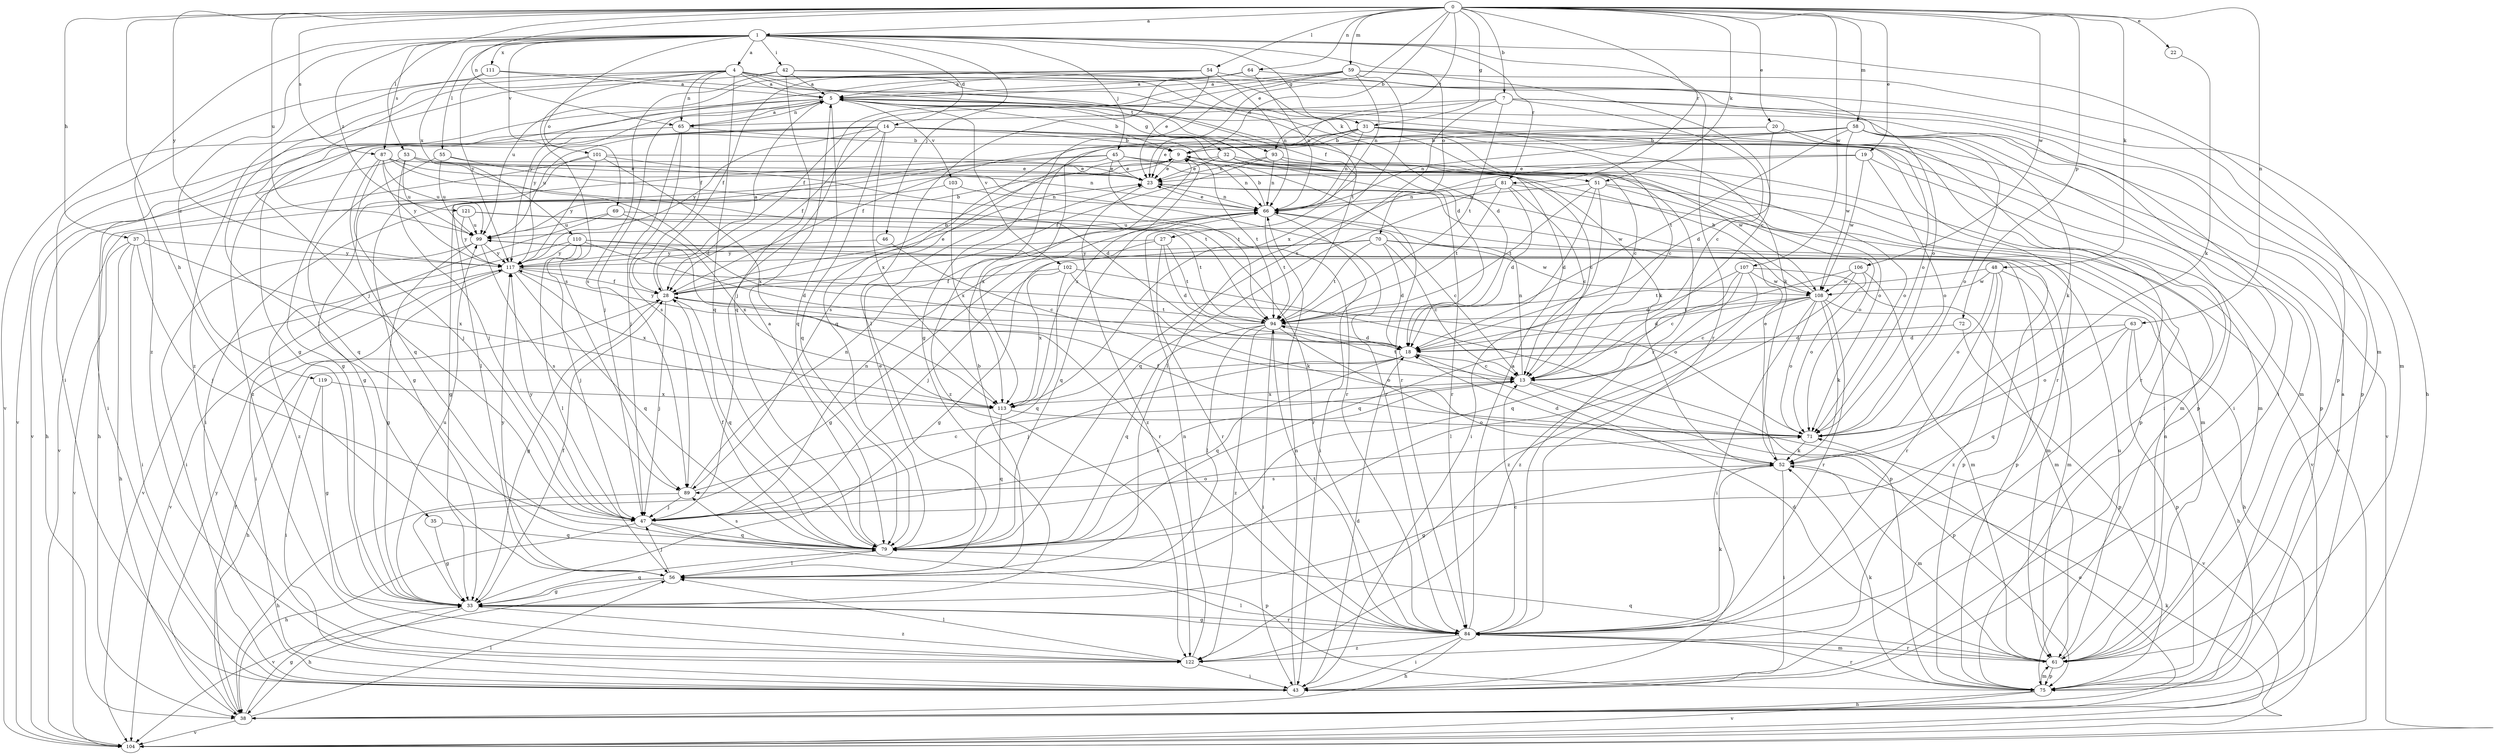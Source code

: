 strict digraph  {
0;
1;
4;
5;
7;
9;
13;
14;
18;
19;
20;
22;
23;
27;
28;
31;
32;
33;
35;
37;
38;
42;
43;
45;
46;
47;
48;
51;
52;
53;
54;
55;
56;
58;
59;
61;
63;
64;
65;
66;
69;
70;
71;
72;
75;
79;
81;
84;
87;
89;
93;
94;
99;
101;
102;
103;
104;
106;
107;
108;
110;
111;
113;
117;
119;
121;
122;
0 -> 1  [label=a];
0 -> 7  [label=b];
0 -> 9  [label=b];
0 -> 19  [label=e];
0 -> 20  [label=e];
0 -> 22  [label=e];
0 -> 23  [label=e];
0 -> 31  [label=g];
0 -> 35  [label=h];
0 -> 37  [label=h];
0 -> 48  [label=k];
0 -> 51  [label=k];
0 -> 53  [label=l];
0 -> 54  [label=l];
0 -> 58  [label=m];
0 -> 59  [label=m];
0 -> 63  [label=n];
0 -> 64  [label=n];
0 -> 65  [label=n];
0 -> 72  [label=p];
0 -> 81  [label=r];
0 -> 87  [label=s];
0 -> 93  [label=t];
0 -> 99  [label=u];
0 -> 106  [label=w];
0 -> 107  [label=w];
0 -> 117  [label=y];
1 -> 4  [label=a];
1 -> 14  [label=d];
1 -> 31  [label=g];
1 -> 42  [label=i];
1 -> 45  [label=j];
1 -> 46  [label=j];
1 -> 55  [label=l];
1 -> 61  [label=m];
1 -> 69  [label=o];
1 -> 70  [label=o];
1 -> 81  [label=r];
1 -> 84  [label=r];
1 -> 87  [label=s];
1 -> 101  [label=v];
1 -> 110  [label=x];
1 -> 111  [label=x];
1 -> 119  [label=z];
1 -> 121  [label=z];
1 -> 122  [label=z];
4 -> 5  [label=a];
4 -> 18  [label=d];
4 -> 27  [label=f];
4 -> 28  [label=f];
4 -> 43  [label=i];
4 -> 47  [label=j];
4 -> 51  [label=k];
4 -> 56  [label=l];
4 -> 65  [label=n];
4 -> 79  [label=q];
4 -> 89  [label=s];
4 -> 93  [label=t];
4 -> 94  [label=t];
5 -> 9  [label=b];
5 -> 32  [label=g];
5 -> 33  [label=g];
5 -> 47  [label=j];
5 -> 52  [label=k];
5 -> 65  [label=n];
5 -> 71  [label=o];
5 -> 79  [label=q];
5 -> 102  [label=v];
5 -> 103  [label=v];
5 -> 104  [label=v];
5 -> 117  [label=y];
7 -> 13  [label=c];
7 -> 43  [label=i];
7 -> 65  [label=n];
7 -> 75  [label=p];
7 -> 79  [label=q];
7 -> 94  [label=t];
7 -> 113  [label=x];
9 -> 23  [label=e];
9 -> 33  [label=g];
9 -> 66  [label=n];
9 -> 71  [label=o];
9 -> 94  [label=t];
9 -> 113  [label=x];
13 -> 66  [label=n];
13 -> 75  [label=p];
13 -> 94  [label=t];
13 -> 104  [label=v];
13 -> 113  [label=x];
14 -> 9  [label=b];
14 -> 13  [label=c];
14 -> 28  [label=f];
14 -> 33  [label=g];
14 -> 43  [label=i];
14 -> 52  [label=k];
14 -> 75  [label=p];
14 -> 79  [label=q];
14 -> 84  [label=r];
14 -> 113  [label=x];
14 -> 117  [label=y];
14 -> 122  [label=z];
18 -> 13  [label=c];
18 -> 38  [label=h];
18 -> 47  [label=j];
18 -> 79  [label=q];
19 -> 23  [label=e];
19 -> 56  [label=l];
19 -> 71  [label=o];
19 -> 104  [label=v];
19 -> 108  [label=w];
20 -> 9  [label=b];
20 -> 18  [label=d];
20 -> 43  [label=i];
20 -> 84  [label=r];
20 -> 89  [label=s];
22 -> 52  [label=k];
23 -> 66  [label=n];
23 -> 108  [label=w];
23 -> 122  [label=z];
27 -> 18  [label=d];
27 -> 33  [label=g];
27 -> 84  [label=r];
27 -> 94  [label=t];
27 -> 117  [label=y];
28 -> 5  [label=a];
28 -> 9  [label=b];
28 -> 23  [label=e];
28 -> 33  [label=g];
28 -> 47  [label=j];
28 -> 79  [label=q];
28 -> 94  [label=t];
31 -> 9  [label=b];
31 -> 13  [label=c];
31 -> 23  [label=e];
31 -> 28  [label=f];
31 -> 61  [label=m];
31 -> 66  [label=n];
31 -> 84  [label=r];
31 -> 104  [label=v];
31 -> 122  [label=z];
32 -> 13  [label=c];
32 -> 23  [label=e];
32 -> 43  [label=i];
32 -> 61  [label=m];
32 -> 84  [label=r];
33 -> 28  [label=f];
33 -> 38  [label=h];
33 -> 79  [label=q];
33 -> 84  [label=r];
33 -> 99  [label=u];
33 -> 122  [label=z];
35 -> 33  [label=g];
35 -> 79  [label=q];
37 -> 38  [label=h];
37 -> 43  [label=i];
37 -> 47  [label=j];
37 -> 104  [label=v];
37 -> 113  [label=x];
37 -> 117  [label=y];
38 -> 28  [label=f];
38 -> 33  [label=g];
38 -> 56  [label=l];
38 -> 71  [label=o];
38 -> 104  [label=v];
38 -> 117  [label=y];
42 -> 5  [label=a];
42 -> 75  [label=p];
42 -> 79  [label=q];
42 -> 84  [label=r];
42 -> 89  [label=s];
42 -> 104  [label=v];
43 -> 18  [label=d];
43 -> 66  [label=n];
45 -> 23  [label=e];
45 -> 56  [label=l];
45 -> 71  [label=o];
45 -> 75  [label=p];
45 -> 94  [label=t];
45 -> 104  [label=v];
45 -> 113  [label=x];
46 -> 13  [label=c];
46 -> 117  [label=y];
47 -> 13  [label=c];
47 -> 38  [label=h];
47 -> 66  [label=n];
47 -> 71  [label=o];
47 -> 75  [label=p];
47 -> 79  [label=q];
47 -> 117  [label=y];
48 -> 61  [label=m];
48 -> 71  [label=o];
48 -> 84  [label=r];
48 -> 94  [label=t];
48 -> 108  [label=w];
48 -> 122  [label=z];
51 -> 18  [label=d];
51 -> 43  [label=i];
51 -> 66  [label=n];
51 -> 71  [label=o];
51 -> 94  [label=t];
51 -> 104  [label=v];
52 -> 18  [label=d];
52 -> 23  [label=e];
52 -> 33  [label=g];
52 -> 43  [label=i];
52 -> 61  [label=m];
52 -> 89  [label=s];
53 -> 18  [label=d];
53 -> 23  [label=e];
53 -> 38  [label=h];
53 -> 47  [label=j];
53 -> 84  [label=r];
53 -> 99  [label=u];
54 -> 5  [label=a];
54 -> 23  [label=e];
54 -> 28  [label=f];
54 -> 38  [label=h];
54 -> 66  [label=n];
54 -> 99  [label=u];
55 -> 18  [label=d];
55 -> 23  [label=e];
55 -> 79  [label=q];
55 -> 99  [label=u];
56 -> 9  [label=b];
56 -> 33  [label=g];
56 -> 47  [label=j];
56 -> 104  [label=v];
56 -> 117  [label=y];
58 -> 9  [label=b];
58 -> 43  [label=i];
58 -> 52  [label=k];
58 -> 66  [label=n];
58 -> 71  [label=o];
58 -> 75  [label=p];
58 -> 94  [label=t];
58 -> 99  [label=u];
58 -> 108  [label=w];
59 -> 5  [label=a];
59 -> 13  [label=c];
59 -> 28  [label=f];
59 -> 33  [label=g];
59 -> 47  [label=j];
59 -> 61  [label=m];
59 -> 66  [label=n];
59 -> 113  [label=x];
61 -> 18  [label=d];
61 -> 66  [label=n];
61 -> 75  [label=p];
61 -> 79  [label=q];
61 -> 84  [label=r];
61 -> 99  [label=u];
63 -> 18  [label=d];
63 -> 38  [label=h];
63 -> 71  [label=o];
63 -> 75  [label=p];
63 -> 79  [label=q];
64 -> 5  [label=a];
64 -> 56  [label=l];
64 -> 66  [label=n];
64 -> 71  [label=o];
64 -> 117  [label=y];
65 -> 5  [label=a];
65 -> 9  [label=b];
65 -> 47  [label=j];
65 -> 89  [label=s];
65 -> 104  [label=v];
66 -> 9  [label=b];
66 -> 23  [label=e];
66 -> 43  [label=i];
66 -> 79  [label=q];
66 -> 94  [label=t];
66 -> 99  [label=u];
69 -> 13  [label=c];
69 -> 99  [label=u];
69 -> 113  [label=x];
69 -> 122  [label=z];
70 -> 13  [label=c];
70 -> 18  [label=d];
70 -> 33  [label=g];
70 -> 47  [label=j];
70 -> 75  [label=p];
70 -> 94  [label=t];
70 -> 108  [label=w];
70 -> 117  [label=y];
71 -> 28  [label=f];
71 -> 52  [label=k];
72 -> 18  [label=d];
72 -> 75  [label=p];
75 -> 5  [label=a];
75 -> 38  [label=h];
75 -> 52  [label=k];
75 -> 61  [label=m];
75 -> 84  [label=r];
75 -> 104  [label=v];
79 -> 5  [label=a];
79 -> 23  [label=e];
79 -> 28  [label=f];
79 -> 56  [label=l];
79 -> 89  [label=s];
81 -> 13  [label=c];
81 -> 18  [label=d];
81 -> 61  [label=m];
81 -> 66  [label=n];
81 -> 79  [label=q];
81 -> 94  [label=t];
84 -> 5  [label=a];
84 -> 13  [label=c];
84 -> 33  [label=g];
84 -> 38  [label=h];
84 -> 43  [label=i];
84 -> 52  [label=k];
84 -> 56  [label=l];
84 -> 61  [label=m];
84 -> 94  [label=t];
84 -> 122  [label=z];
87 -> 23  [label=e];
87 -> 47  [label=j];
87 -> 66  [label=n];
87 -> 79  [label=q];
87 -> 94  [label=t];
87 -> 99  [label=u];
87 -> 117  [label=y];
89 -> 13  [label=c];
89 -> 38  [label=h];
89 -> 47  [label=j];
89 -> 66  [label=n];
93 -> 23  [label=e];
93 -> 28  [label=f];
93 -> 61  [label=m];
93 -> 66  [label=n];
93 -> 108  [label=w];
94 -> 18  [label=d];
94 -> 43  [label=i];
94 -> 56  [label=l];
94 -> 71  [label=o];
94 -> 79  [label=q];
94 -> 117  [label=y];
94 -> 122  [label=z];
99 -> 9  [label=b];
99 -> 33  [label=g];
99 -> 43  [label=i];
99 -> 61  [label=m];
99 -> 89  [label=s];
99 -> 117  [label=y];
101 -> 23  [label=e];
101 -> 33  [label=g];
101 -> 38  [label=h];
101 -> 84  [label=r];
101 -> 113  [label=x];
101 -> 117  [label=y];
102 -> 28  [label=f];
102 -> 52  [label=k];
102 -> 75  [label=p];
102 -> 79  [label=q];
102 -> 113  [label=x];
103 -> 33  [label=g];
103 -> 66  [label=n];
103 -> 113  [label=x];
104 -> 52  [label=k];
106 -> 61  [label=m];
106 -> 71  [label=o];
106 -> 79  [label=q];
106 -> 108  [label=w];
106 -> 122  [label=z];
107 -> 13  [label=c];
107 -> 18  [label=d];
107 -> 61  [label=m];
107 -> 79  [label=q];
107 -> 108  [label=w];
107 -> 122  [label=z];
108 -> 9  [label=b];
108 -> 13  [label=c];
108 -> 18  [label=d];
108 -> 38  [label=h];
108 -> 43  [label=i];
108 -> 52  [label=k];
108 -> 56  [label=l];
108 -> 71  [label=o];
108 -> 84  [label=r];
108 -> 94  [label=t];
110 -> 18  [label=d];
110 -> 47  [label=j];
110 -> 56  [label=l];
110 -> 75  [label=p];
110 -> 84  [label=r];
110 -> 104  [label=v];
110 -> 117  [label=y];
111 -> 5  [label=a];
111 -> 18  [label=d];
111 -> 117  [label=y];
111 -> 122  [label=z];
113 -> 71  [label=o];
113 -> 79  [label=q];
117 -> 28  [label=f];
117 -> 43  [label=i];
117 -> 71  [label=o];
117 -> 79  [label=q];
117 -> 104  [label=v];
117 -> 113  [label=x];
119 -> 33  [label=g];
119 -> 43  [label=i];
119 -> 113  [label=x];
121 -> 84  [label=r];
121 -> 94  [label=t];
121 -> 99  [label=u];
121 -> 117  [label=y];
122 -> 43  [label=i];
122 -> 56  [label=l];
122 -> 66  [label=n];
}
